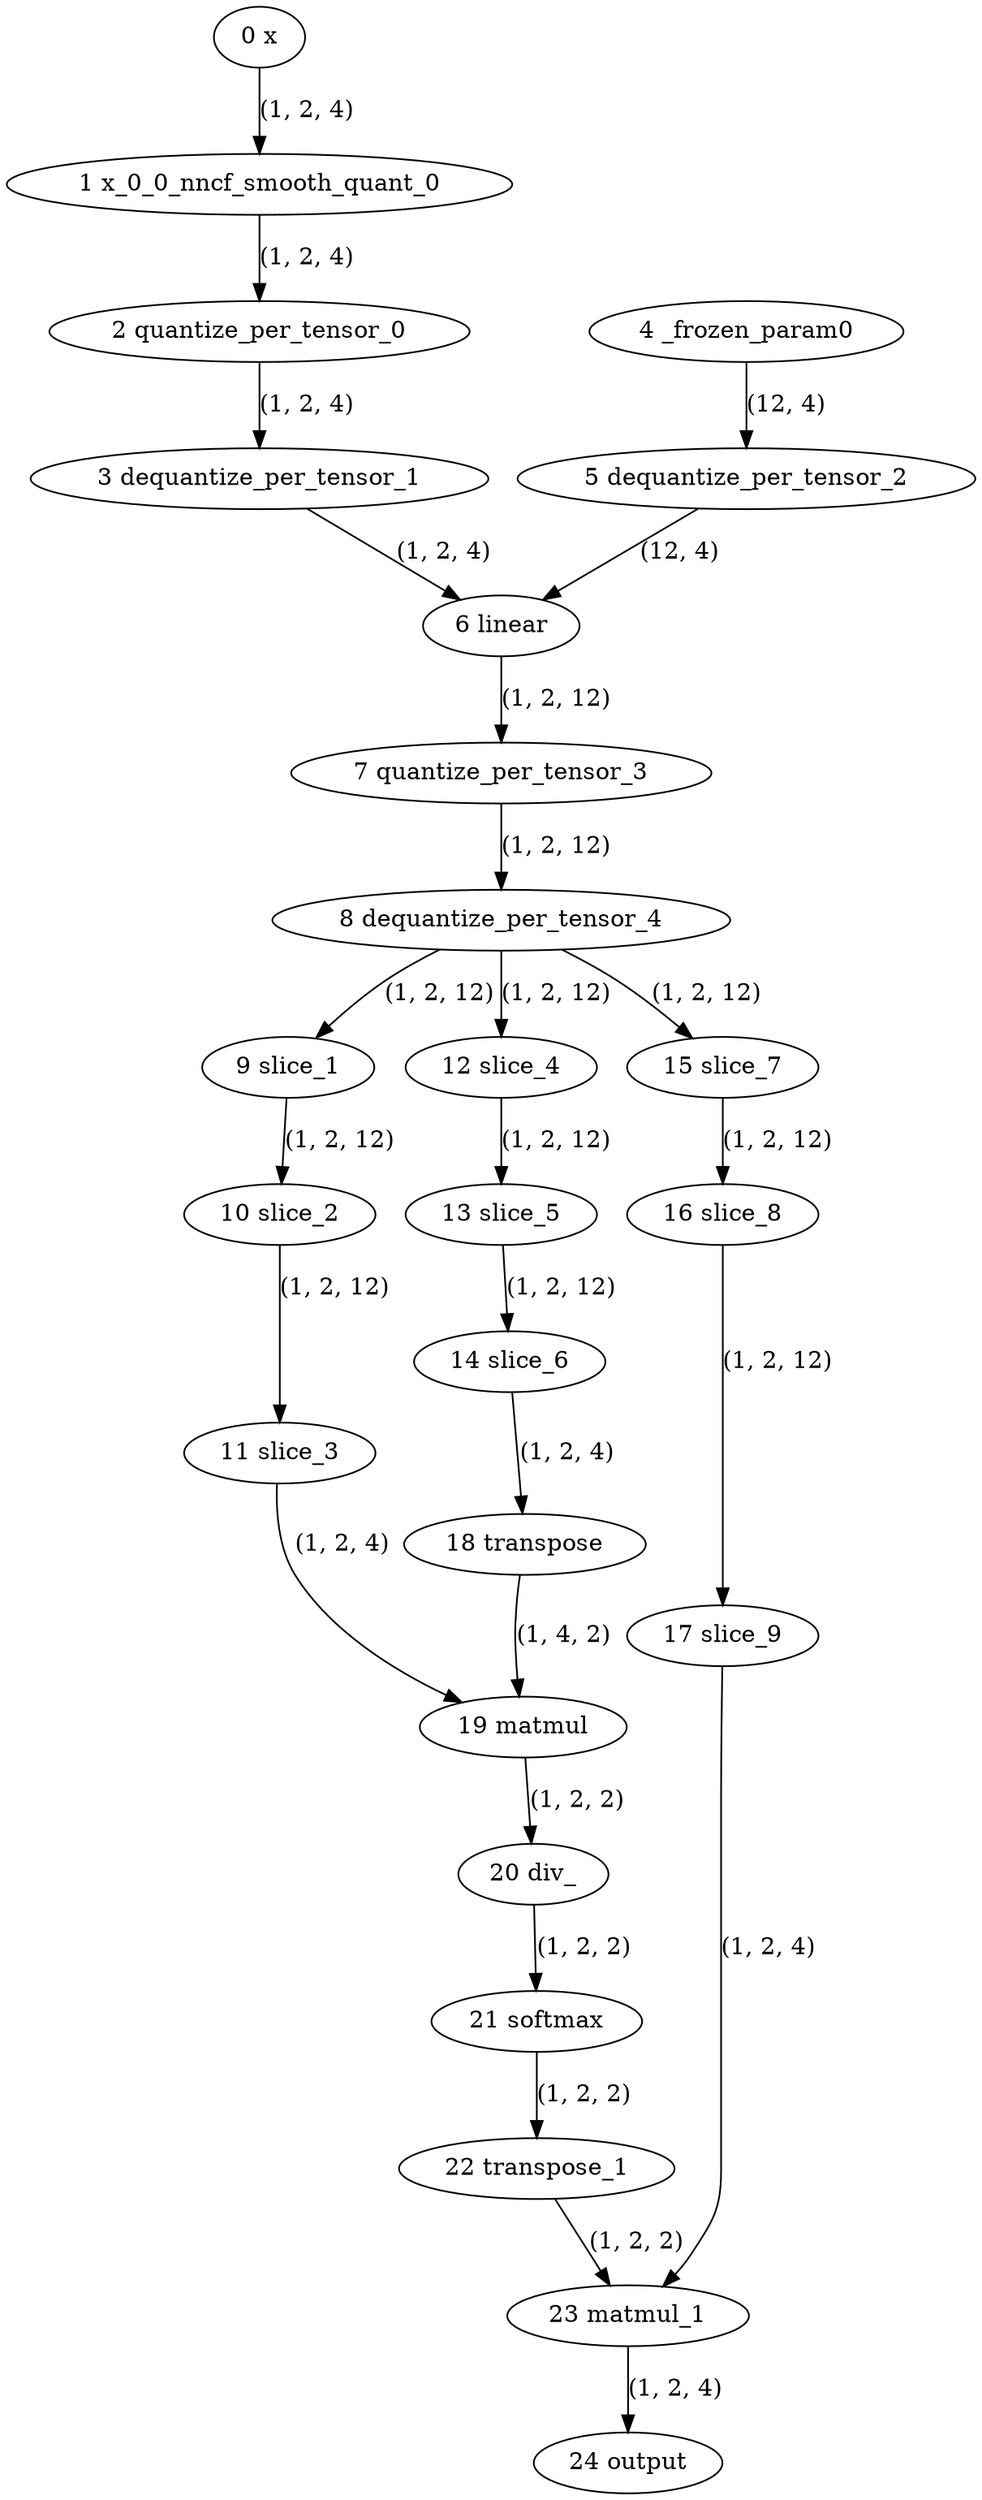 strict digraph {
"0 x" [id=0, type=input];
"1 x_0_0_nncf_smooth_quant_0" [id=1, type="call_module"];
"2 quantize_per_tensor_0" [id=2, type="quantize_per_tensor"];
"3 dequantize_per_tensor_1" [id=3, type="dequantize_per_tensor"];
"4 _frozen_param0" [id=4, type="get_attr"];
"5 dequantize_per_tensor_2" [id=5, type="dequantize_per_tensor"];
"6 linear" [id=6, type=linear];
"7 quantize_per_tensor_3" [id=7, type="quantize_per_tensor"];
"8 dequantize_per_tensor_4" [id=8, type="dequantize_per_tensor"];
"9 slice_1" [id=9, type=slice];
"10 slice_2" [id=10, type=slice];
"11 slice_3" [id=11, type=slice];
"12 slice_4" [id=12, type=slice];
"13 slice_5" [id=13, type=slice];
"14 slice_6" [id=14, type=slice];
"15 slice_7" [id=15, type=slice];
"16 slice_8" [id=16, type=slice];
"17 slice_9" [id=17, type=slice];
"18 transpose" [id=18, type=transpose];
"19 matmul" [id=19, type=matmul];
"20 div_" [id=20, type="div_"];
"21 softmax" [id=21, type=softmax];
"22 transpose_1" [id=22, type=transpose];
"23 matmul_1" [id=23, type=matmul];
"24 output" [id=24, type=output];
"0 x" -> "1 x_0_0_nncf_smooth_quant_0" [style=solid, label="(1, 2, 4)"];
"1 x_0_0_nncf_smooth_quant_0" -> "2 quantize_per_tensor_0" [style=solid, label="(1, 2, 4)"];
"2 quantize_per_tensor_0" -> "3 dequantize_per_tensor_1" [style=solid, label="(1, 2, 4)"];
"3 dequantize_per_tensor_1" -> "6 linear" [style=solid, label="(1, 2, 4)"];
"4 _frozen_param0" -> "5 dequantize_per_tensor_2" [style=solid, label="(12, 4)"];
"5 dequantize_per_tensor_2" -> "6 linear" [style=solid, label="(12, 4)"];
"6 linear" -> "7 quantize_per_tensor_3" [style=solid, label="(1, 2, 12)"];
"7 quantize_per_tensor_3" -> "8 dequantize_per_tensor_4" [style=solid, label="(1, 2, 12)"];
"8 dequantize_per_tensor_4" -> "9 slice_1" [style=solid, label="(1, 2, 12)"];
"8 dequantize_per_tensor_4" -> "12 slice_4" [style=solid, label="(1, 2, 12)"];
"8 dequantize_per_tensor_4" -> "15 slice_7" [style=solid, label="(1, 2, 12)"];
"9 slice_1" -> "10 slice_2" [style=solid, label="(1, 2, 12)"];
"10 slice_2" -> "11 slice_3" [style=solid, label="(1, 2, 12)"];
"11 slice_3" -> "19 matmul" [style=solid, label="(1, 2, 4)"];
"12 slice_4" -> "13 slice_5" [style=solid, label="(1, 2, 12)"];
"13 slice_5" -> "14 slice_6" [style=solid, label="(1, 2, 12)"];
"14 slice_6" -> "18 transpose" [style=solid, label="(1, 2, 4)"];
"15 slice_7" -> "16 slice_8" [style=solid, label="(1, 2, 12)"];
"16 slice_8" -> "17 slice_9" [style=solid, label="(1, 2, 12)"];
"17 slice_9" -> "23 matmul_1" [style=solid, label="(1, 2, 4)"];
"18 transpose" -> "19 matmul" [style=solid, label="(1, 4, 2)"];
"19 matmul" -> "20 div_" [style=solid, label="(1, 2, 2)"];
"20 div_" -> "21 softmax" [style=solid, label="(1, 2, 2)"];
"21 softmax" -> "22 transpose_1" [style=solid, label="(1, 2, 2)"];
"22 transpose_1" -> "23 matmul_1" [style=solid, label="(1, 2, 2)"];
"23 matmul_1" -> "24 output" [style=solid, label="(1, 2, 4)"];
}

